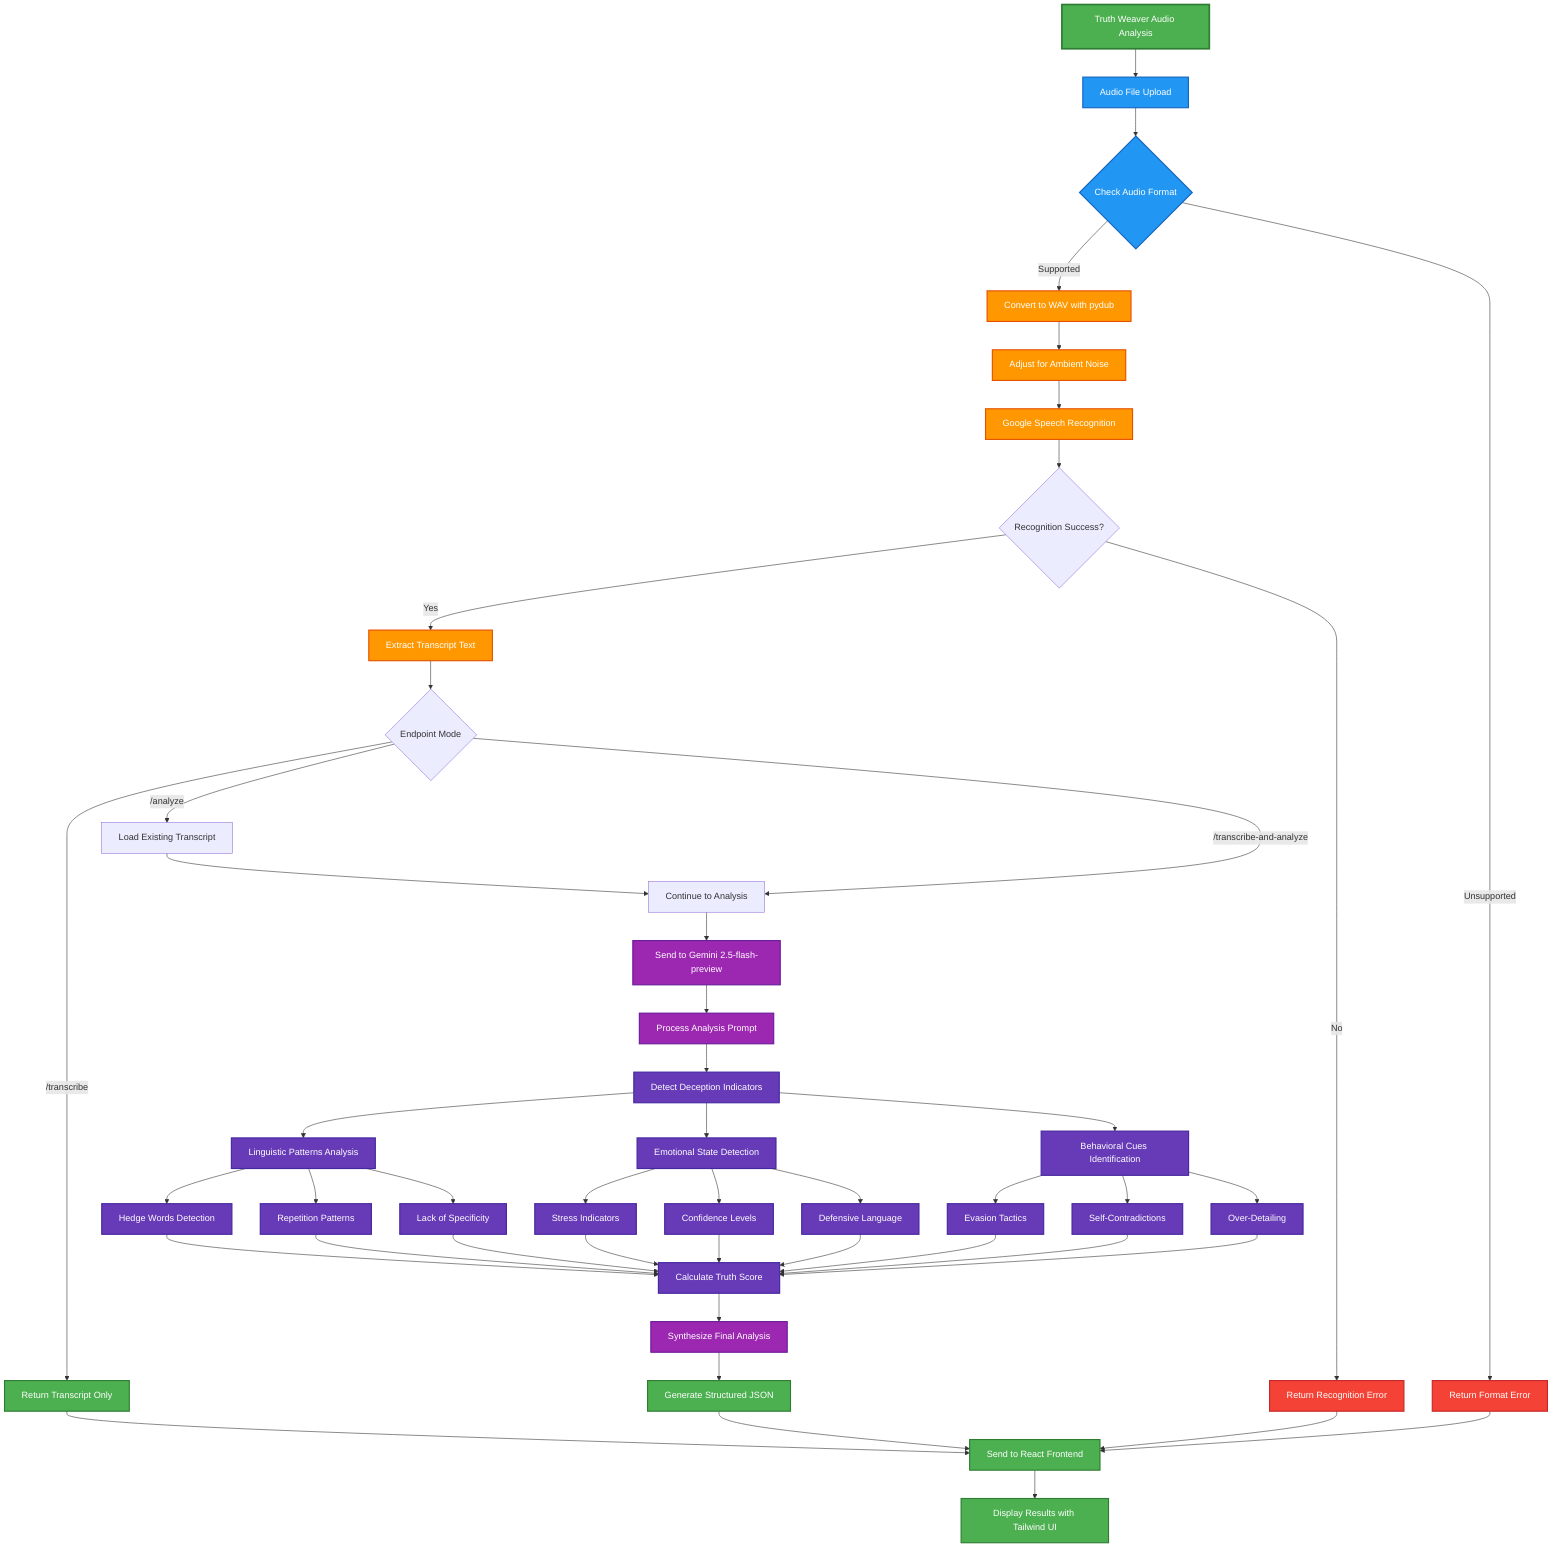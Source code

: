 flowchart TD
    START[Truth Weaver Audio Analysis] --> UPLOAD[Audio File Upload]
    
    UPLOAD --> FORMAT{Check Audio Format}
    FORMAT -->|Supported| CONVERT[Convert to WAV with pydub]
    FORMAT -->|Unsupported| ERROR1[Return Format Error]
    
    CONVERT --> NOISE[Adjust for Ambient Noise]
    NOISE --> RECOGNITION[Google Speech Recognition]
    
    RECOGNITION --> RECSUCCESS{Recognition Success?}
    RECSUCCESS -->|Yes| TRANSCRIPT[Extract Transcript Text]
    RECSUCCESS -->|No| ERROR2[Return Recognition Error]
    
    TRANSCRIPT --> MODE{Endpoint Mode}
    MODE -->|/transcribe| RETURN1[Return Transcript Only]
    MODE -->|/analyze| LOAD[Load Existing Transcript]
    MODE -->|/transcribe-and-analyze| ANALYZE[Continue to Analysis]
    
    LOAD --> ANALYZE
    ANALYZE --> GEMINI[Send to Gemini 2.5-flash-preview]
    
    GEMINI --> PROMPT[Process Analysis Prompt]
    PROMPT --> INDICATORS[Detect Deception Indicators]
    
    INDICATORS --> LINGUISTIC[Linguistic Patterns Analysis]
    INDICATORS --> EMOTIONAL[Emotional State Detection]
    INDICATORS --> BEHAVIORAL[Behavioral Cues Identification]
    
    LINGUISTIC --> HEDGE[Hedge Words Detection]
    LINGUISTIC --> REPETITION[Repetition Patterns]
    LINGUISTIC --> SPECIFICITY[Lack of Specificity]
    
    EMOTIONAL --> STRESS[Stress Indicators]
    EMOTIONAL --> CONFIDENCE[Confidence Levels]
    EMOTIONAL --> DEFENSIVENESS[Defensive Language]
    
    BEHAVIORAL --> EVASION[Evasion Tactics]
    BEHAVIORAL --> CONTRADICTION[Self-Contradictions]
    BEHAVIORAL --> OVERDETAIL[Over-Detailing]
    
    HEDGE --> SCORING[Calculate Truth Score]
    REPETITION --> SCORING
    SPECIFICITY --> SCORING
    STRESS --> SCORING
    CONFIDENCE --> SCORING
    DEFENSIVENESS --> SCORING
    EVASION --> SCORING
    CONTRADICTION --> SCORING
    OVERDETAIL --> SCORING
    
    SCORING --> SYNTHESIS[Synthesize Final Analysis]
    SYNTHESIS --> JSON[Generate Structured JSON]
    
    JSON --> FRONTEND[Send to React Frontend]
    FRONTEND --> DISPLAY[Display Results with Tailwind UI]
    
    RETURN1 --> FRONTEND
    ERROR1 --> FRONTEND
    ERROR2 --> FRONTEND
    
    %% Node Styling
    classDef startNode fill:#4CAF50,stroke:#2E7D32,stroke-width:3px,color:#fff
    classDef uploadNode fill:#2196F3,stroke:#1565C0,stroke-width:2px,color:#fff
    classDef processNode fill:#FF9800,stroke:#E65100,stroke-width:2px,color:#fff
    classDef aiNode fill:#9C27B0,stroke:#6A1B9A,stroke-width:2px,color:#fff
    classDef analysisNode fill:#673AB7,stroke:#4527A0,stroke-width:2px,color:#fff
    classDef outputNode fill:#4CAF50,stroke:#2E7D32,stroke-width:2px,color:#fff
    classDef errorNode fill:#F44336,stroke:#C62828,stroke-width:2px,color:#fff
    
    class START startNode
    class UPLOAD,FORMAT uploadNode
    class CONVERT,NOISE,RECOGNITION,TRANSCRIPT processNode
    class GEMINI,PROMPT,SYNTHESIS aiNode
    class INDICATORS,LINGUISTIC,EMOTIONAL,BEHAVIORAL,HEDGE,REPETITION,SPECIFICITY,STRESS,CONFIDENCE,DEFENSIVENESS,EVASION,CONTRADICTION,OVERDETAIL,SCORING analysisNode
    class RETURN1,JSON,FRONTEND,DISPLAY outputNode
    class ERROR1,ERROR2 errorNode